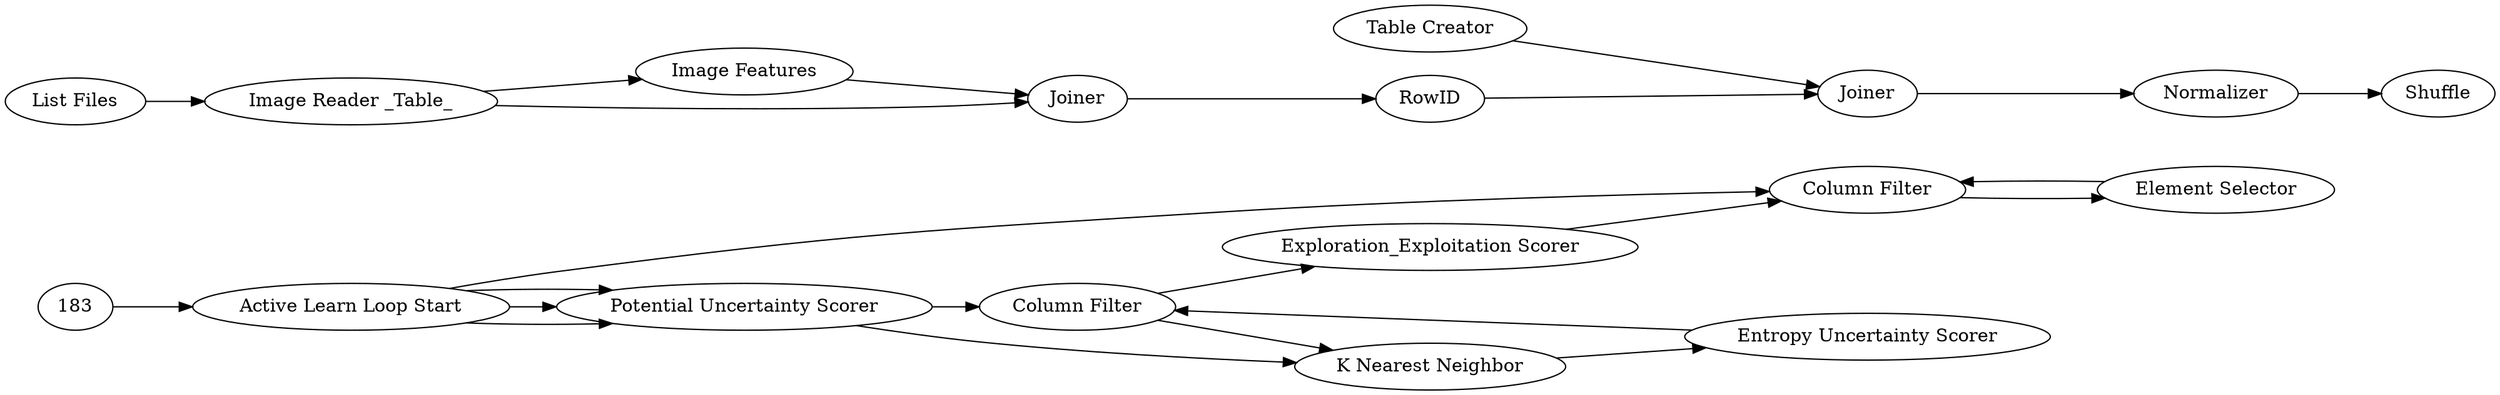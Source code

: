 digraph {
	179 [label="Active Learn Loop Start"]
	146 [label="Image Features"]
	147 [label=Joiner]
	153 [label=RowID]
	159 [label="Table Creator"]
	160 [label=Joiner]
	165 [label=Normalizer]
	169 [label="List Files"]
	170 [label="Image Reader _Table_"]
	172 [label=Shuffle]
	193 [label="Element Selector"]
	196 [label="Active Learn Loop End"]
	190 [label=Joiner]
	192 [label="Exploration_Exploitation Scorer"]
	188 [label="Entropy Uncertainty Scorer"]
	189 [label="Column Filter"]
	190 [label="Column Filter"]
	191 [label="K Nearest Neighbor"]
	189 [label="Potential Uncertainty Scorer"]
	196 [label="Column Filter"]
	146 -> 147
	147 -> 153
	153 -> 160
	159 -> 160
	160 -> 165
	165 -> 172
	169 -> 170
	170 -> 146
	170 -> 147
	189 -> 191
	190 -> 191
	191 -> 188
	190 -> 192
	192 -> 196
	188 -> 190
	189 -> 190
	179 -> 189
	179 -> 189
	179 -> 189
	179 -> 196
	183 -> 179
	193 -> 196
	196 -> 193
	rankdir=LR
}
